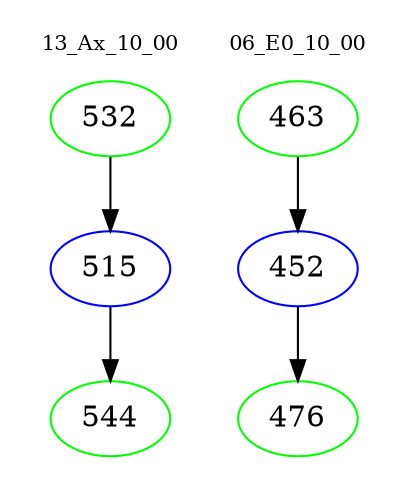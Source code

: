 digraph{
subgraph cluster_0 {
color = white
label = "13_Ax_10_00";
fontsize=10;
T0_532 [label="532", color="green"]
T0_532 -> T0_515 [color="black"]
T0_515 [label="515", color="blue"]
T0_515 -> T0_544 [color="black"]
T0_544 [label="544", color="green"]
}
subgraph cluster_1 {
color = white
label = "06_E0_10_00";
fontsize=10;
T1_463 [label="463", color="green"]
T1_463 -> T1_452 [color="black"]
T1_452 [label="452", color="blue"]
T1_452 -> T1_476 [color="black"]
T1_476 [label="476", color="green"]
}
}
